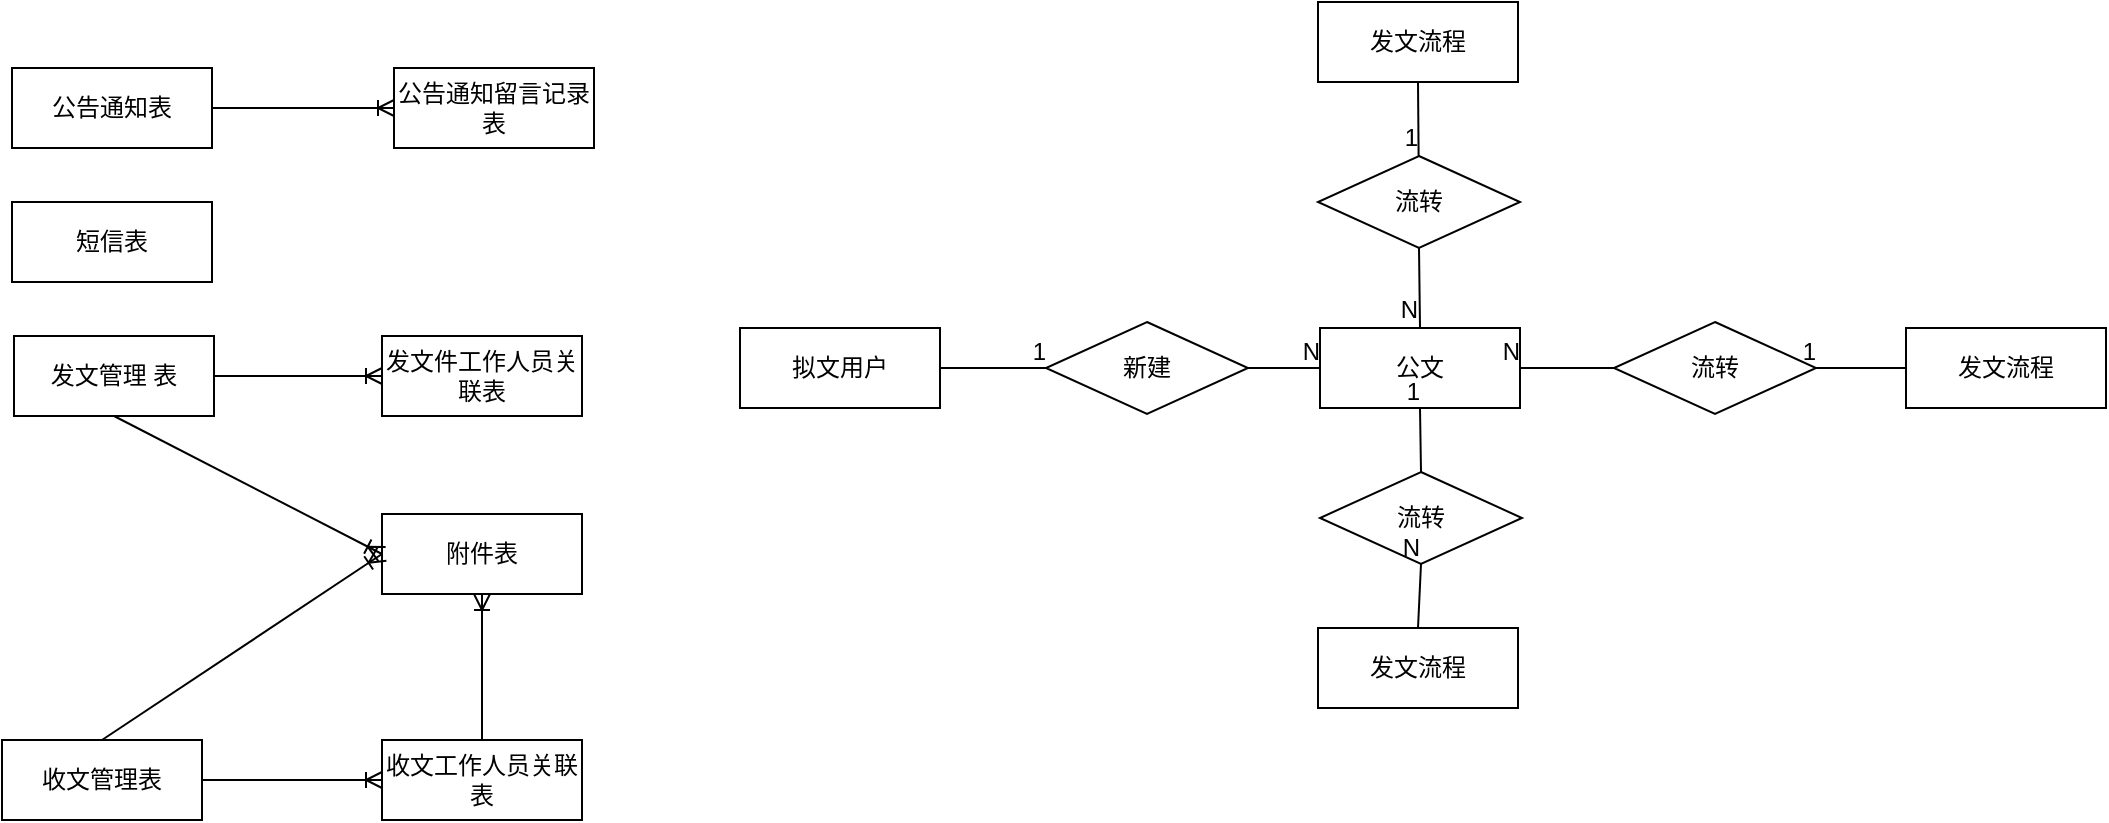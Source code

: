 <mxfile version="14.1.8" type="github">
  <diagram id="R2lEEEUBdFMjLlhIrx00" name="Page-1">
    <mxGraphModel dx="1205" dy="483" grid="0" gridSize="10" guides="1" tooltips="1" connect="1" arrows="1" fold="1" page="0" pageScale="1" pageWidth="850" pageHeight="1100" math="0" shadow="0" extFonts="Permanent Marker^https://fonts.googleapis.com/css?family=Permanent+Marker">
      <root>
        <mxCell id="0" />
        <mxCell id="1" parent="0" />
        <mxCell id="MvNMtzte3DQy94AyBWWQ-1" value="公告通知表" style="whiteSpace=wrap;html=1;align=center;" vertex="1" parent="1">
          <mxGeometry x="137" y="35" width="100" height="40" as="geometry" />
        </mxCell>
        <mxCell id="MvNMtzte3DQy94AyBWWQ-2" value="公告通知留言记录表" style="whiteSpace=wrap;html=1;align=center;" vertex="1" parent="1">
          <mxGeometry x="328" y="35" width="100" height="40" as="geometry" />
        </mxCell>
        <mxCell id="MvNMtzte3DQy94AyBWWQ-3" value="" style="edgeStyle=entityRelationEdgeStyle;fontSize=12;html=1;endArrow=ERoneToMany;exitX=1;exitY=0.5;exitDx=0;exitDy=0;entryX=0;entryY=0.5;entryDx=0;entryDy=0;" edge="1" parent="1" source="MvNMtzte3DQy94AyBWWQ-1" target="MvNMtzte3DQy94AyBWWQ-2">
          <mxGeometry width="100" height="100" relative="1" as="geometry">
            <mxPoint x="263" y="248" as="sourcePoint" />
            <mxPoint x="363" y="148" as="targetPoint" />
          </mxGeometry>
        </mxCell>
        <mxCell id="MvNMtzte3DQy94AyBWWQ-5" value="短信表" style="whiteSpace=wrap;html=1;align=center;" vertex="1" parent="1">
          <mxGeometry x="137" y="102" width="100" height="40" as="geometry" />
        </mxCell>
        <mxCell id="MvNMtzte3DQy94AyBWWQ-6" value="发文管理&amp;nbsp;表" style="whiteSpace=wrap;html=1;align=center;" vertex="1" parent="1">
          <mxGeometry x="138" y="169" width="100" height="40" as="geometry" />
        </mxCell>
        <mxCell id="MvNMtzte3DQy94AyBWWQ-7" value="发文件工作人员关联表" style="whiteSpace=wrap;html=1;align=center;" vertex="1" parent="1">
          <mxGeometry x="322" y="169" width="100" height="40" as="geometry" />
        </mxCell>
        <mxCell id="MvNMtzte3DQy94AyBWWQ-8" value="" style="edgeStyle=entityRelationEdgeStyle;fontSize=12;html=1;endArrow=ERoneToMany;exitX=1;exitY=0.5;exitDx=0;exitDy=0;entryX=0;entryY=0.5;entryDx=0;entryDy=0;" edge="1" parent="1" source="MvNMtzte3DQy94AyBWWQ-6" target="MvNMtzte3DQy94AyBWWQ-7">
          <mxGeometry width="100" height="100" relative="1" as="geometry">
            <mxPoint x="354" y="346" as="sourcePoint" />
            <mxPoint x="454" y="246" as="targetPoint" />
          </mxGeometry>
        </mxCell>
        <mxCell id="MvNMtzte3DQy94AyBWWQ-9" value="附件表" style="whiteSpace=wrap;html=1;align=center;" vertex="1" parent="1">
          <mxGeometry x="322" y="258" width="100" height="40" as="geometry" />
        </mxCell>
        <mxCell id="MvNMtzte3DQy94AyBWWQ-10" value="" style="fontSize=12;html=1;endArrow=ERoneToMany;exitX=0.5;exitY=1;exitDx=0;exitDy=0;entryX=0;entryY=0.5;entryDx=0;entryDy=0;" edge="1" parent="1" source="MvNMtzte3DQy94AyBWWQ-6" target="MvNMtzte3DQy94AyBWWQ-9">
          <mxGeometry width="100" height="100" relative="1" as="geometry">
            <mxPoint x="80" y="401" as="sourcePoint" />
            <mxPoint x="180" y="301" as="targetPoint" />
          </mxGeometry>
        </mxCell>
        <mxCell id="MvNMtzte3DQy94AyBWWQ-12" value="收文管理表" style="whiteSpace=wrap;html=1;align=center;" vertex="1" parent="1">
          <mxGeometry x="132" y="371" width="100" height="40" as="geometry" />
        </mxCell>
        <mxCell id="MvNMtzte3DQy94AyBWWQ-13" value="收文工作人员关联表" style="whiteSpace=wrap;html=1;align=center;" vertex="1" parent="1">
          <mxGeometry x="322" y="371" width="100" height="40" as="geometry" />
        </mxCell>
        <mxCell id="MvNMtzte3DQy94AyBWWQ-14" value="" style="edgeStyle=entityRelationEdgeStyle;fontSize=12;html=1;endArrow=ERoneToMany;exitX=1;exitY=0.5;exitDx=0;exitDy=0;" edge="1" parent="1" source="MvNMtzte3DQy94AyBWWQ-12" target="MvNMtzte3DQy94AyBWWQ-13">
          <mxGeometry width="100" height="100" relative="1" as="geometry">
            <mxPoint x="171" y="560" as="sourcePoint" />
            <mxPoint x="271" y="460" as="targetPoint" />
          </mxGeometry>
        </mxCell>
        <mxCell id="MvNMtzte3DQy94AyBWWQ-15" value="" style="fontSize=12;html=1;endArrow=ERoneToMany;exitX=0.5;exitY=0;exitDx=0;exitDy=0;entryX=0;entryY=0.5;entryDx=0;entryDy=0;" edge="1" parent="1" source="MvNMtzte3DQy94AyBWWQ-12" target="MvNMtzte3DQy94AyBWWQ-9">
          <mxGeometry width="100" height="100" relative="1" as="geometry">
            <mxPoint x="90" y="341" as="sourcePoint" />
            <mxPoint x="190" y="241" as="targetPoint" />
          </mxGeometry>
        </mxCell>
        <mxCell id="MvNMtzte3DQy94AyBWWQ-16" value="" style="fontSize=12;html=1;endArrow=ERoneToMany;exitX=0.5;exitY=0;exitDx=0;exitDy=0;entryX=0.5;entryY=1;entryDx=0;entryDy=0;" edge="1" parent="1" source="MvNMtzte3DQy94AyBWWQ-13" target="MvNMtzte3DQy94AyBWWQ-9">
          <mxGeometry width="100" height="100" relative="1" as="geometry">
            <mxPoint x="477" y="545" as="sourcePoint" />
            <mxPoint x="577" y="445" as="targetPoint" />
          </mxGeometry>
        </mxCell>
        <mxCell id="MvNMtzte3DQy94AyBWWQ-17" value="公文" style="whiteSpace=wrap;html=1;align=center;" vertex="1" parent="1">
          <mxGeometry x="791" y="165" width="100" height="40" as="geometry" />
        </mxCell>
        <mxCell id="MvNMtzte3DQy94AyBWWQ-18" value="拟文用户" style="whiteSpace=wrap;html=1;align=center;" vertex="1" parent="1">
          <mxGeometry x="501" y="165" width="100" height="40" as="geometry" />
        </mxCell>
        <mxCell id="MvNMtzte3DQy94AyBWWQ-19" value="新建" style="shape=rhombus;perimeter=rhombusPerimeter;whiteSpace=wrap;html=1;align=center;" vertex="1" parent="1">
          <mxGeometry x="654" y="162" width="101" height="46" as="geometry" />
        </mxCell>
        <mxCell id="MvNMtzte3DQy94AyBWWQ-20" value="" style="endArrow=none;html=1;rounded=0;exitX=1;exitY=0.5;exitDx=0;exitDy=0;" edge="1" parent="1" source="MvNMtzte3DQy94AyBWWQ-18" target="MvNMtzte3DQy94AyBWWQ-19">
          <mxGeometry relative="1" as="geometry">
            <mxPoint x="593" y="238" as="sourcePoint" />
            <mxPoint x="753" y="238" as="targetPoint" />
          </mxGeometry>
        </mxCell>
        <mxCell id="MvNMtzte3DQy94AyBWWQ-21" value="1" style="resizable=0;html=1;align=right;verticalAlign=bottom;" connectable="0" vertex="1" parent="MvNMtzte3DQy94AyBWWQ-20">
          <mxGeometry x="1" relative="1" as="geometry" />
        </mxCell>
        <mxCell id="MvNMtzte3DQy94AyBWWQ-22" value="" style="endArrow=none;html=1;rounded=0;exitX=1;exitY=0.5;exitDx=0;exitDy=0;entryX=0;entryY=0.5;entryDx=0;entryDy=0;" edge="1" parent="1" source="MvNMtzte3DQy94AyBWWQ-19" target="MvNMtzte3DQy94AyBWWQ-17">
          <mxGeometry relative="1" as="geometry">
            <mxPoint x="699" y="233" as="sourcePoint" />
            <mxPoint x="859" y="233" as="targetPoint" />
          </mxGeometry>
        </mxCell>
        <mxCell id="MvNMtzte3DQy94AyBWWQ-23" value="N" style="resizable=0;html=1;align=right;verticalAlign=bottom;" connectable="0" vertex="1" parent="MvNMtzte3DQy94AyBWWQ-22">
          <mxGeometry x="1" relative="1" as="geometry" />
        </mxCell>
        <mxCell id="MvNMtzte3DQy94AyBWWQ-24" value="发文流程" style="whiteSpace=wrap;html=1;align=center;" vertex="1" parent="1">
          <mxGeometry x="790" y="2" width="100" height="40" as="geometry" />
        </mxCell>
        <mxCell id="MvNMtzte3DQy94AyBWWQ-25" value="流转" style="shape=rhombus;perimeter=rhombusPerimeter;whiteSpace=wrap;html=1;align=center;" vertex="1" parent="1">
          <mxGeometry x="790" y="79" width="101" height="46" as="geometry" />
        </mxCell>
        <mxCell id="MvNMtzte3DQy94AyBWWQ-27" value="" style="endArrow=none;html=1;rounded=0;exitX=0.5;exitY=1;exitDx=0;exitDy=0;" edge="1" parent="1" source="MvNMtzte3DQy94AyBWWQ-24" target="MvNMtzte3DQy94AyBWWQ-25">
          <mxGeometry relative="1" as="geometry">
            <mxPoint x="1013" y="118" as="sourcePoint" />
            <mxPoint x="1173" y="118" as="targetPoint" />
          </mxGeometry>
        </mxCell>
        <mxCell id="MvNMtzte3DQy94AyBWWQ-28" value="1" style="resizable=0;html=1;align=right;verticalAlign=bottom;" connectable="0" vertex="1" parent="MvNMtzte3DQy94AyBWWQ-27">
          <mxGeometry x="1" relative="1" as="geometry" />
        </mxCell>
        <mxCell id="MvNMtzte3DQy94AyBWWQ-29" value="" style="endArrow=none;html=1;rounded=0;exitX=0.5;exitY=1;exitDx=0;exitDy=0;entryX=0.5;entryY=0;entryDx=0;entryDy=0;" edge="1" parent="1" source="MvNMtzte3DQy94AyBWWQ-25" target="MvNMtzte3DQy94AyBWWQ-17">
          <mxGeometry relative="1" as="geometry">
            <mxPoint x="1114" y="173" as="sourcePoint" />
            <mxPoint x="1274" y="173" as="targetPoint" />
          </mxGeometry>
        </mxCell>
        <mxCell id="MvNMtzte3DQy94AyBWWQ-30" value="N" style="resizable=0;html=1;align=right;verticalAlign=bottom;" connectable="0" vertex="1" parent="MvNMtzte3DQy94AyBWWQ-29">
          <mxGeometry x="1" relative="1" as="geometry" />
        </mxCell>
        <mxCell id="MvNMtzte3DQy94AyBWWQ-31" value="流转" style="shape=rhombus;perimeter=rhombusPerimeter;whiteSpace=wrap;html=1;align=center;" vertex="1" parent="1">
          <mxGeometry x="938" y="162" width="101" height="46" as="geometry" />
        </mxCell>
        <mxCell id="MvNMtzte3DQy94AyBWWQ-32" value="发文流程" style="whiteSpace=wrap;html=1;align=center;" vertex="1" parent="1">
          <mxGeometry x="1084" y="165" width="100" height="40" as="geometry" />
        </mxCell>
        <mxCell id="MvNMtzte3DQy94AyBWWQ-33" value="" style="endArrow=none;html=1;rounded=0;exitX=0;exitY=0.5;exitDx=0;exitDy=0;entryX=1;entryY=0.5;entryDx=0;entryDy=0;" edge="1" parent="1" source="MvNMtzte3DQy94AyBWWQ-32" target="MvNMtzte3DQy94AyBWWQ-31">
          <mxGeometry relative="1" as="geometry">
            <mxPoint x="948" y="268" as="sourcePoint" />
            <mxPoint x="1108" y="268" as="targetPoint" />
          </mxGeometry>
        </mxCell>
        <mxCell id="MvNMtzte3DQy94AyBWWQ-34" value="1" style="resizable=0;html=1;align=right;verticalAlign=bottom;" connectable="0" vertex="1" parent="MvNMtzte3DQy94AyBWWQ-33">
          <mxGeometry x="1" relative="1" as="geometry" />
        </mxCell>
        <mxCell id="MvNMtzte3DQy94AyBWWQ-35" value="" style="endArrow=none;html=1;rounded=0;exitX=0;exitY=0.5;exitDx=0;exitDy=0;entryX=1;entryY=0.5;entryDx=0;entryDy=0;" edge="1" parent="1" source="MvNMtzte3DQy94AyBWWQ-31" target="MvNMtzte3DQy94AyBWWQ-17">
          <mxGeometry relative="1" as="geometry">
            <mxPoint x="862" y="246" as="sourcePoint" />
            <mxPoint x="901" y="185" as="targetPoint" />
          </mxGeometry>
        </mxCell>
        <mxCell id="MvNMtzte3DQy94AyBWWQ-36" value="N" style="resizable=0;html=1;align=right;verticalAlign=bottom;" connectable="0" vertex="1" parent="MvNMtzte3DQy94AyBWWQ-35">
          <mxGeometry x="1" relative="1" as="geometry" />
        </mxCell>
        <mxCell id="MvNMtzte3DQy94AyBWWQ-37" value="流转" style="shape=rhombus;perimeter=rhombusPerimeter;whiteSpace=wrap;html=1;align=center;" vertex="1" parent="1">
          <mxGeometry x="791" y="237" width="101" height="46" as="geometry" />
        </mxCell>
        <mxCell id="MvNMtzte3DQy94AyBWWQ-38" value="发文流程" style="whiteSpace=wrap;html=1;align=center;" vertex="1" parent="1">
          <mxGeometry x="790" y="315" width="100" height="40" as="geometry" />
        </mxCell>
        <mxCell id="MvNMtzte3DQy94AyBWWQ-39" value="" style="endArrow=none;html=1;rounded=0;entryX=0.5;entryY=1;entryDx=0;entryDy=0;exitX=0.5;exitY=0;exitDx=0;exitDy=0;" edge="1" parent="1" source="MvNMtzte3DQy94AyBWWQ-37" target="MvNMtzte3DQy94AyBWWQ-17">
          <mxGeometry relative="1" as="geometry">
            <mxPoint x="934" y="266" as="sourcePoint" />
            <mxPoint x="1094" y="266" as="targetPoint" />
          </mxGeometry>
        </mxCell>
        <mxCell id="MvNMtzte3DQy94AyBWWQ-40" value="1" style="resizable=0;html=1;align=right;verticalAlign=bottom;" connectable="0" vertex="1" parent="MvNMtzte3DQy94AyBWWQ-39">
          <mxGeometry x="1" relative="1" as="geometry" />
        </mxCell>
        <mxCell id="MvNMtzte3DQy94AyBWWQ-41" value="" style="endArrow=none;html=1;rounded=0;entryX=0.5;entryY=1;entryDx=0;entryDy=0;exitX=0.5;exitY=0;exitDx=0;exitDy=0;" edge="1" parent="1" source="MvNMtzte3DQy94AyBWWQ-38" target="MvNMtzte3DQy94AyBWWQ-37">
          <mxGeometry relative="1" as="geometry">
            <mxPoint x="951" y="336" as="sourcePoint" />
            <mxPoint x="1111" y="336" as="targetPoint" />
          </mxGeometry>
        </mxCell>
        <mxCell id="MvNMtzte3DQy94AyBWWQ-42" value="N" style="resizable=0;html=1;align=right;verticalAlign=bottom;" connectable="0" vertex="1" parent="MvNMtzte3DQy94AyBWWQ-41">
          <mxGeometry x="1" relative="1" as="geometry" />
        </mxCell>
      </root>
    </mxGraphModel>
  </diagram>
</mxfile>
